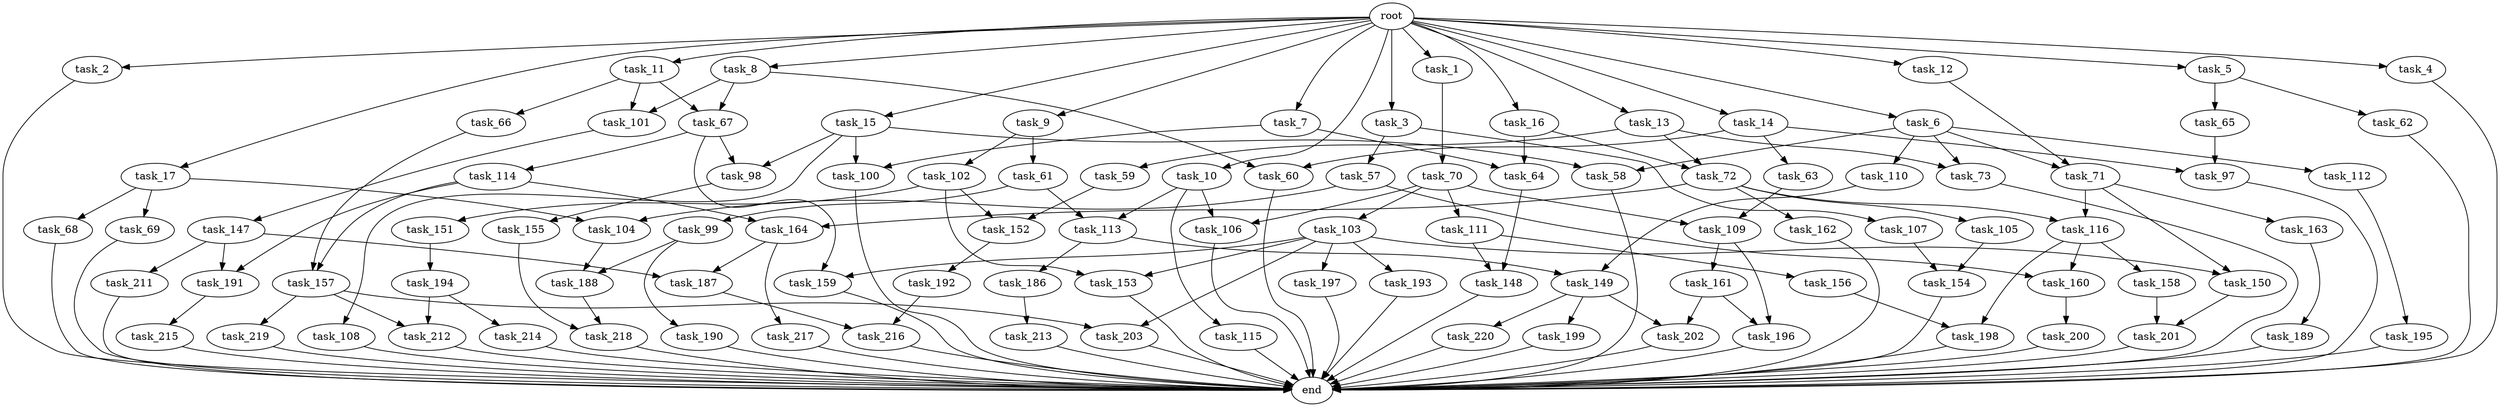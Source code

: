digraph G {
  task_214 [size="5497558138.880000"];
  task_58 [size="12455405158.400000"];
  task_8 [size="10.240000"];
  end [size="0.000000"];
  task_101 [size="11682311045.120001"];
  task_108 [size="5497558138.880000"];
  task_97 [size="9105330667.520000"];
  task_191 [size="2920577761.280000"];
  task_15 [size="10.240000"];
  task_105 [size="3092376453.120000"];
  task_195 [size="773094113.280000"];
  task_154 [size="9105330667.520000"];
  task_73 [size="10050223472.639999"];
  task_16 [size="10.240000"];
  task_110 [size="6957847019.520000"];
  task_72 [size="11682311045.120001"];
  task_162 [size="3092376453.120000"];
  task_217 [size="6957847019.520000"];
  task_158 [size="343597383.680000"];
  task_1 [size="10.240000"];
  task_64 [size="9964324126.719999"];
  task_160 [size="5841155522.560000"];
  task_11 [size="10.240000"];
  task_156 [size="5497558138.880000"];
  task_100 [size="6871947673.600000"];
  task_62 [size="1374389534.720000"];
  task_107 [size="3092376453.120000"];
  task_2 [size="10.240000"];
  task_10 [size="10.240000"];
  task_66 [size="8589934592.000000"];
  task_187 [size="9105330667.520000"];
  task_109 [size="1546188226.560000"];
  task_211 [size="2147483648.000000"];
  task_215 [size="3092376453.120000"];
  task_17 [size="10.240000"];
  task_147 [size="3092376453.120000"];
  task_114 [size="773094113.280000"];
  task_155 [size="1374389534.720000"];
  task_67 [size="11682311045.120001"];
  task_150 [size="3865470566.400000"];
  task_116 [size="3865470566.400000"];
  task_203 [size="11682311045.120001"];
  task_157 [size="9363028705.280001"];
  task_106 [size="2920577761.280000"];
  task_218 [size="2491081031.680000"];
  task_194 [size="6957847019.520000"];
  task_197 [size="3092376453.120000"];
  task_59 [size="3092376453.120000"];
  task_149 [size="6356551598.080000"];
  task_104 [size="12455405158.400000"];
  task_9 [size="10.240000"];
  task_148 [size="9706626088.960001"];
  task_186 [size="2147483648.000000"];
  task_159 [size="3865470566.400000"];
  task_163 [size="773094113.280000"];
  task_192 [size="2147483648.000000"];
  task_202 [size="6356551598.080000"];
  task_69 [size="6957847019.520000"];
  task_57 [size="3092376453.120000"];
  task_196 [size="4982162063.360000"];
  task_201 [size="9105330667.520000"];
  task_65 [size="1374389534.720000"];
  task_212 [size="14087492730.880001"];
  task_198 [size="2491081031.680000"];
  task_12 [size="10.240000"];
  task_193 [size="3092376453.120000"];
  task_152 [size="2491081031.680000"];
  task_3 [size="10.240000"];
  task_216 [size="3521873182.720000"];
  task_98 [size="6270652252.160000"];
  task_5 [size="10.240000"];
  task_220 [size="2147483648.000000"];
  task_189 [size="773094113.280000"];
  task_115 [size="2147483648.000000"];
  task_190 [size="3092376453.120000"];
  task_99 [size="4209067950.080000"];
  task_188 [size="6184752906.240000"];
  task_14 [size="10.240000"];
  task_219 [size="8589934592.000000"];
  task_4 [size="10.240000"];
  task_161 [size="773094113.280000"];
  task_200 [size="773094113.280000"];
  task_113 [size="6356551598.080000"];
  task_164 [size="3865470566.400000"];
  task_112 [size="6957847019.520000"];
  task_199 [size="2147483648.000000"];
  task_153 [size="5239860101.120000"];
  root [size="0.000000"];
  task_102 [size="773094113.280000"];
  task_60 [size="10050223472.639999"];
  task_6 [size="10.240000"];
  task_103 [size="773094113.280000"];
  task_70 [size="343597383.680000"];
  task_68 [size="6957847019.520000"];
  task_13 [size="10.240000"];
  task_61 [size="773094113.280000"];
  task_213 [size="3092376453.120000"];
  task_111 [size="773094113.280000"];
  task_151 [size="2147483648.000000"];
  task_63 [size="6957847019.520000"];
  task_7 [size="10.240000"];
  task_71 [size="8332236554.240000"];

  task_214 -> end [size="1.000000"];
  task_58 -> end [size="1.000000"];
  task_8 -> task_101 [size="301989888.000000"];
  task_8 -> task_60 [size="301989888.000000"];
  task_8 -> task_67 [size="301989888.000000"];
  task_101 -> task_147 [size="301989888.000000"];
  task_108 -> end [size="1.000000"];
  task_97 -> end [size="1.000000"];
  task_191 -> task_215 [size="301989888.000000"];
  task_15 -> task_98 [size="536870912.000000"];
  task_15 -> task_58 [size="536870912.000000"];
  task_15 -> task_100 [size="536870912.000000"];
  task_15 -> task_108 [size="536870912.000000"];
  task_105 -> task_154 [size="679477248.000000"];
  task_195 -> end [size="1.000000"];
  task_154 -> end [size="1.000000"];
  task_73 -> end [size="1.000000"];
  task_16 -> task_72 [size="838860800.000000"];
  task_16 -> task_64 [size="838860800.000000"];
  task_110 -> task_149 [size="411041792.000000"];
  task_72 -> task_162 [size="301989888.000000"];
  task_72 -> task_116 [size="301989888.000000"];
  task_72 -> task_105 [size="301989888.000000"];
  task_72 -> task_164 [size="301989888.000000"];
  task_162 -> end [size="1.000000"];
  task_217 -> end [size="1.000000"];
  task_158 -> task_201 [size="209715200.000000"];
  task_1 -> task_70 [size="33554432.000000"];
  task_64 -> task_148 [size="411041792.000000"];
  task_160 -> task_200 [size="75497472.000000"];
  task_11 -> task_101 [size="838860800.000000"];
  task_11 -> task_66 [size="838860800.000000"];
  task_11 -> task_67 [size="838860800.000000"];
  task_156 -> task_198 [size="209715200.000000"];
  task_100 -> end [size="1.000000"];
  task_62 -> end [size="1.000000"];
  task_107 -> task_154 [size="209715200.000000"];
  task_2 -> end [size="1.000000"];
  task_10 -> task_106 [size="209715200.000000"];
  task_10 -> task_113 [size="209715200.000000"];
  task_10 -> task_115 [size="209715200.000000"];
  task_66 -> task_157 [size="838860800.000000"];
  task_187 -> task_216 [size="134217728.000000"];
  task_109 -> task_161 [size="75497472.000000"];
  task_109 -> task_196 [size="75497472.000000"];
  task_211 -> end [size="1.000000"];
  task_215 -> end [size="1.000000"];
  task_17 -> task_104 [size="679477248.000000"];
  task_17 -> task_68 [size="679477248.000000"];
  task_17 -> task_69 [size="679477248.000000"];
  task_147 -> task_211 [size="209715200.000000"];
  task_147 -> task_187 [size="209715200.000000"];
  task_147 -> task_191 [size="209715200.000000"];
  task_114 -> task_157 [size="75497472.000000"];
  task_114 -> task_164 [size="75497472.000000"];
  task_114 -> task_191 [size="75497472.000000"];
  task_155 -> task_218 [size="33554432.000000"];
  task_67 -> task_98 [size="75497472.000000"];
  task_67 -> task_159 [size="75497472.000000"];
  task_67 -> task_114 [size="75497472.000000"];
  task_150 -> task_201 [size="679477248.000000"];
  task_116 -> task_160 [size="33554432.000000"];
  task_116 -> task_158 [size="33554432.000000"];
  task_116 -> task_198 [size="33554432.000000"];
  task_203 -> end [size="1.000000"];
  task_157 -> task_212 [size="838860800.000000"];
  task_157 -> task_203 [size="838860800.000000"];
  task_157 -> task_219 [size="838860800.000000"];
  task_106 -> end [size="1.000000"];
  task_218 -> end [size="1.000000"];
  task_194 -> task_212 [size="536870912.000000"];
  task_194 -> task_214 [size="536870912.000000"];
  task_197 -> end [size="1.000000"];
  task_59 -> task_152 [size="33554432.000000"];
  task_149 -> task_202 [size="209715200.000000"];
  task_149 -> task_199 [size="209715200.000000"];
  task_149 -> task_220 [size="209715200.000000"];
  task_104 -> task_188 [size="301989888.000000"];
  task_9 -> task_61 [size="75497472.000000"];
  task_9 -> task_102 [size="75497472.000000"];
  task_148 -> end [size="1.000000"];
  task_186 -> task_213 [size="301989888.000000"];
  task_159 -> end [size="1.000000"];
  task_163 -> task_189 [size="75497472.000000"];
  task_192 -> task_216 [size="209715200.000000"];
  task_202 -> end [size="1.000000"];
  task_69 -> end [size="1.000000"];
  task_57 -> task_104 [size="536870912.000000"];
  task_57 -> task_160 [size="536870912.000000"];
  task_196 -> end [size="1.000000"];
  task_201 -> end [size="1.000000"];
  task_65 -> task_97 [size="209715200.000000"];
  task_212 -> end [size="1.000000"];
  task_198 -> end [size="1.000000"];
  task_12 -> task_71 [size="134217728.000000"];
  task_193 -> end [size="1.000000"];
  task_152 -> task_192 [size="209715200.000000"];
  task_3 -> task_107 [size="301989888.000000"];
  task_3 -> task_57 [size="301989888.000000"];
  task_216 -> end [size="1.000000"];
  task_98 -> task_155 [size="134217728.000000"];
  task_5 -> task_62 [size="134217728.000000"];
  task_5 -> task_65 [size="134217728.000000"];
  task_220 -> end [size="1.000000"];
  task_189 -> end [size="1.000000"];
  task_115 -> end [size="1.000000"];
  task_190 -> end [size="1.000000"];
  task_99 -> task_190 [size="301989888.000000"];
  task_99 -> task_188 [size="301989888.000000"];
  task_188 -> task_218 [size="209715200.000000"];
  task_14 -> task_97 [size="679477248.000000"];
  task_14 -> task_63 [size="679477248.000000"];
  task_14 -> task_60 [size="679477248.000000"];
  task_219 -> end [size="1.000000"];
  task_4 -> end [size="1.000000"];
  task_161 -> task_202 [size="411041792.000000"];
  task_161 -> task_196 [size="411041792.000000"];
  task_200 -> end [size="1.000000"];
  task_113 -> task_186 [size="209715200.000000"];
  task_113 -> task_149 [size="209715200.000000"];
  task_164 -> task_217 [size="679477248.000000"];
  task_164 -> task_187 [size="679477248.000000"];
  task_112 -> task_195 [size="75497472.000000"];
  task_199 -> end [size="1.000000"];
  task_153 -> end [size="1.000000"];
  root -> task_8 [size="1.000000"];
  root -> task_9 [size="1.000000"];
  root -> task_16 [size="1.000000"];
  root -> task_14 [size="1.000000"];
  root -> task_6 [size="1.000000"];
  root -> task_4 [size="1.000000"];
  root -> task_5 [size="1.000000"];
  root -> task_1 [size="1.000000"];
  root -> task_13 [size="1.000000"];
  root -> task_15 [size="1.000000"];
  root -> task_11 [size="1.000000"];
  root -> task_3 [size="1.000000"];
  root -> task_12 [size="1.000000"];
  root -> task_2 [size="1.000000"];
  root -> task_10 [size="1.000000"];
  root -> task_7 [size="1.000000"];
  root -> task_17 [size="1.000000"];
  task_102 -> task_153 [size="209715200.000000"];
  task_102 -> task_152 [size="209715200.000000"];
  task_102 -> task_151 [size="209715200.000000"];
  task_60 -> end [size="1.000000"];
  task_6 -> task_73 [size="679477248.000000"];
  task_6 -> task_58 [size="679477248.000000"];
  task_6 -> task_110 [size="679477248.000000"];
  task_6 -> task_112 [size="679477248.000000"];
  task_6 -> task_71 [size="679477248.000000"];
  task_103 -> task_153 [size="301989888.000000"];
  task_103 -> task_159 [size="301989888.000000"];
  task_103 -> task_150 [size="301989888.000000"];
  task_103 -> task_193 [size="301989888.000000"];
  task_103 -> task_197 [size="301989888.000000"];
  task_103 -> task_203 [size="301989888.000000"];
  task_70 -> task_106 [size="75497472.000000"];
  task_70 -> task_103 [size="75497472.000000"];
  task_70 -> task_111 [size="75497472.000000"];
  task_70 -> task_109 [size="75497472.000000"];
  task_68 -> end [size="1.000000"];
  task_13 -> task_72 [size="301989888.000000"];
  task_13 -> task_59 [size="301989888.000000"];
  task_13 -> task_73 [size="301989888.000000"];
  task_61 -> task_99 [size="411041792.000000"];
  task_61 -> task_113 [size="411041792.000000"];
  task_213 -> end [size="1.000000"];
  task_111 -> task_156 [size="536870912.000000"];
  task_111 -> task_148 [size="536870912.000000"];
  task_151 -> task_194 [size="679477248.000000"];
  task_63 -> task_109 [size="75497472.000000"];
  task_7 -> task_64 [size="134217728.000000"];
  task_7 -> task_100 [size="134217728.000000"];
  task_71 -> task_116 [size="75497472.000000"];
  task_71 -> task_163 [size="75497472.000000"];
  task_71 -> task_150 [size="75497472.000000"];
}
